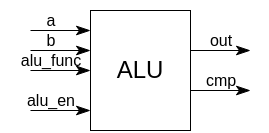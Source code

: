 <mxfile>
    <diagram id="_Je03qKcLSolRy6cOnr_" name="Page-1">
        <mxGraphModel dx="262" dy="191" grid="1" gridSize="10" guides="1" tooltips="1" connect="1" arrows="1" fold="1" page="1" pageScale="1" pageWidth="850" pageHeight="1100" background="#ffffff" math="0" shadow="0">
            <root>
                <mxCell id="0"/>
                <mxCell id="1" parent="0"/>
                <mxCell id="3" value="&lt;font color=&quot;#000000&quot;&gt;ALU&lt;/font&gt;" style="rounded=0;whiteSpace=wrap;html=1;strokeColor=#000000;strokeWidth=0.5;fontFamily=Helvetica;fontSize=12;fontColor=default;fillColor=none;" vertex="1" parent="1">
                    <mxGeometry x="280" y="180" width="50" height="60" as="geometry"/>
                </mxCell>
                <mxCell id="5" value="" style="endArrow=classicThin;html=1;fontFamily=Helvetica;fontSize=8;fontColor=#000000;strokeColor=#000000;strokeWidth=0.5;endFill=1;" edge="1" parent="1">
                    <mxGeometry width="50" height="50" relative="1" as="geometry">
                        <mxPoint x="250" y="190" as="sourcePoint"/>
                        <mxPoint x="280" y="190" as="targetPoint"/>
                    </mxGeometry>
                </mxCell>
                <mxCell id="6" value="" style="endArrow=classicThin;html=1;fontFamily=Helvetica;fontSize=8;fontColor=#000000;strokeColor=#000000;strokeWidth=0.5;endFill=1;" edge="1" parent="1">
                    <mxGeometry width="50" height="50" relative="1" as="geometry">
                        <mxPoint x="250" y="200" as="sourcePoint"/>
                        <mxPoint x="280" y="200" as="targetPoint"/>
                    </mxGeometry>
                </mxCell>
                <mxCell id="9" value="a" style="text;html=1;align=center;verticalAlign=middle;resizable=0;points=[];autosize=1;strokeColor=none;fillColor=none;fontSize=8;fontFamily=Helvetica;fontColor=#000000;" vertex="1" parent="1">
                    <mxGeometry x="245" y="175" width="30" height="20" as="geometry"/>
                </mxCell>
                <mxCell id="10" value="b" style="text;html=1;align=center;verticalAlign=middle;resizable=0;points=[];autosize=1;strokeColor=none;fillColor=none;fontSize=8;fontFamily=Helvetica;fontColor=#000000;" vertex="1" parent="1">
                    <mxGeometry x="245" y="185" width="30" height="20" as="geometry"/>
                </mxCell>
                <mxCell id="11" value="" style="endArrow=classicThin;html=1;fontFamily=Helvetica;fontSize=12;fontColor=#000000;strokeColor=#000000;strokeWidth=0.5;endFill=1;" edge="1" parent="1">
                    <mxGeometry width="50" height="50" relative="1" as="geometry">
                        <mxPoint x="330" y="200" as="sourcePoint"/>
                        <mxPoint x="360" y="200" as="targetPoint"/>
                    </mxGeometry>
                </mxCell>
                <mxCell id="12" value="alu_func" style="text;html=1;align=center;verticalAlign=middle;resizable=0;points=[];autosize=1;strokeColor=none;fillColor=none;fontSize=8;fontFamily=Helvetica;fontColor=#000000;" vertex="1" parent="1">
                    <mxGeometry x="235" y="195" width="50" height="20" as="geometry"/>
                </mxCell>
                <mxCell id="13" value="" style="endArrow=classicThin;html=1;fontFamily=Helvetica;fontSize=8;fontColor=#000000;strokeColor=#000000;strokeWidth=0.5;endFill=1;" edge="1" parent="1">
                    <mxGeometry width="50" height="50" relative="1" as="geometry">
                        <mxPoint x="250" y="210" as="sourcePoint"/>
                        <mxPoint x="280" y="210" as="targetPoint"/>
                    </mxGeometry>
                </mxCell>
                <mxCell id="14" value="out" style="text;html=1;align=center;verticalAlign=middle;resizable=0;points=[];autosize=1;strokeColor=none;fillColor=none;fontSize=8;fontFamily=Helvetica;fontColor=#000000;" vertex="1" parent="1">
                    <mxGeometry x="330" y="185" width="30" height="20" as="geometry"/>
                </mxCell>
                <mxCell id="15" value="" style="endArrow=classicThin;html=1;fontFamily=Helvetica;fontSize=12;fontColor=#000000;strokeColor=#000000;strokeWidth=0.5;endFill=1;" edge="1" parent="1">
                    <mxGeometry width="50" height="50" relative="1" as="geometry">
                        <mxPoint x="330" y="220" as="sourcePoint"/>
                        <mxPoint x="360" y="220" as="targetPoint"/>
                    </mxGeometry>
                </mxCell>
                <mxCell id="16" value="cmp" style="text;html=1;align=center;verticalAlign=middle;resizable=0;points=[];autosize=1;strokeColor=none;fillColor=none;fontSize=8;fontFamily=Helvetica;fontColor=#000000;" vertex="1" parent="1">
                    <mxGeometry x="325" y="205" width="40" height="20" as="geometry"/>
                </mxCell>
                <mxCell id="17" value="" style="endArrow=classicThin;html=1;fontFamily=Helvetica;fontSize=8;fontColor=#000000;strokeColor=#000000;strokeWidth=0.5;endFill=1;" edge="1" parent="1">
                    <mxGeometry width="50" height="50" relative="1" as="geometry">
                        <mxPoint x="250" y="230" as="sourcePoint"/>
                        <mxPoint x="280" y="230" as="targetPoint"/>
                    </mxGeometry>
                </mxCell>
                <mxCell id="18" value="alu_en" style="text;html=1;align=center;verticalAlign=middle;resizable=0;points=[];autosize=1;strokeColor=none;fillColor=none;fontSize=8;fontFamily=Helvetica;fontColor=#000000;" vertex="1" parent="1">
                    <mxGeometry x="235" y="215" width="50" height="20" as="geometry"/>
                </mxCell>
            </root>
        </mxGraphModel>
    </diagram>
</mxfile>